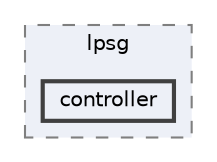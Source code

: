 digraph "repository/isd/src/main/java/com/sterlite/cal/isd/lpsg/controller"
{
 // LATEX_PDF_SIZE
  bgcolor="transparent";
  edge [fontname=Helvetica,fontsize=10,labelfontname=Helvetica,labelfontsize=10];
  node [fontname=Helvetica,fontsize=10,shape=box,height=0.2,width=0.4];
  compound=true
  subgraph clusterdir_43f46ff0c44e2462ebe55eb3f27f3b24 {
    graph [ bgcolor="#edf0f7", pencolor="grey50", label="lpsg", fontname=Helvetica,fontsize=10 style="filled,dashed", URL="dir_43f46ff0c44e2462ebe55eb3f27f3b24.html",tooltip=""]
  dir_1f7ed22e64feb83edc655902ee6428e2 [label="controller", fillcolor="#edf0f7", color="grey25", style="filled,bold", URL="dir_1f7ed22e64feb83edc655902ee6428e2.html",tooltip=""];
  }
}

